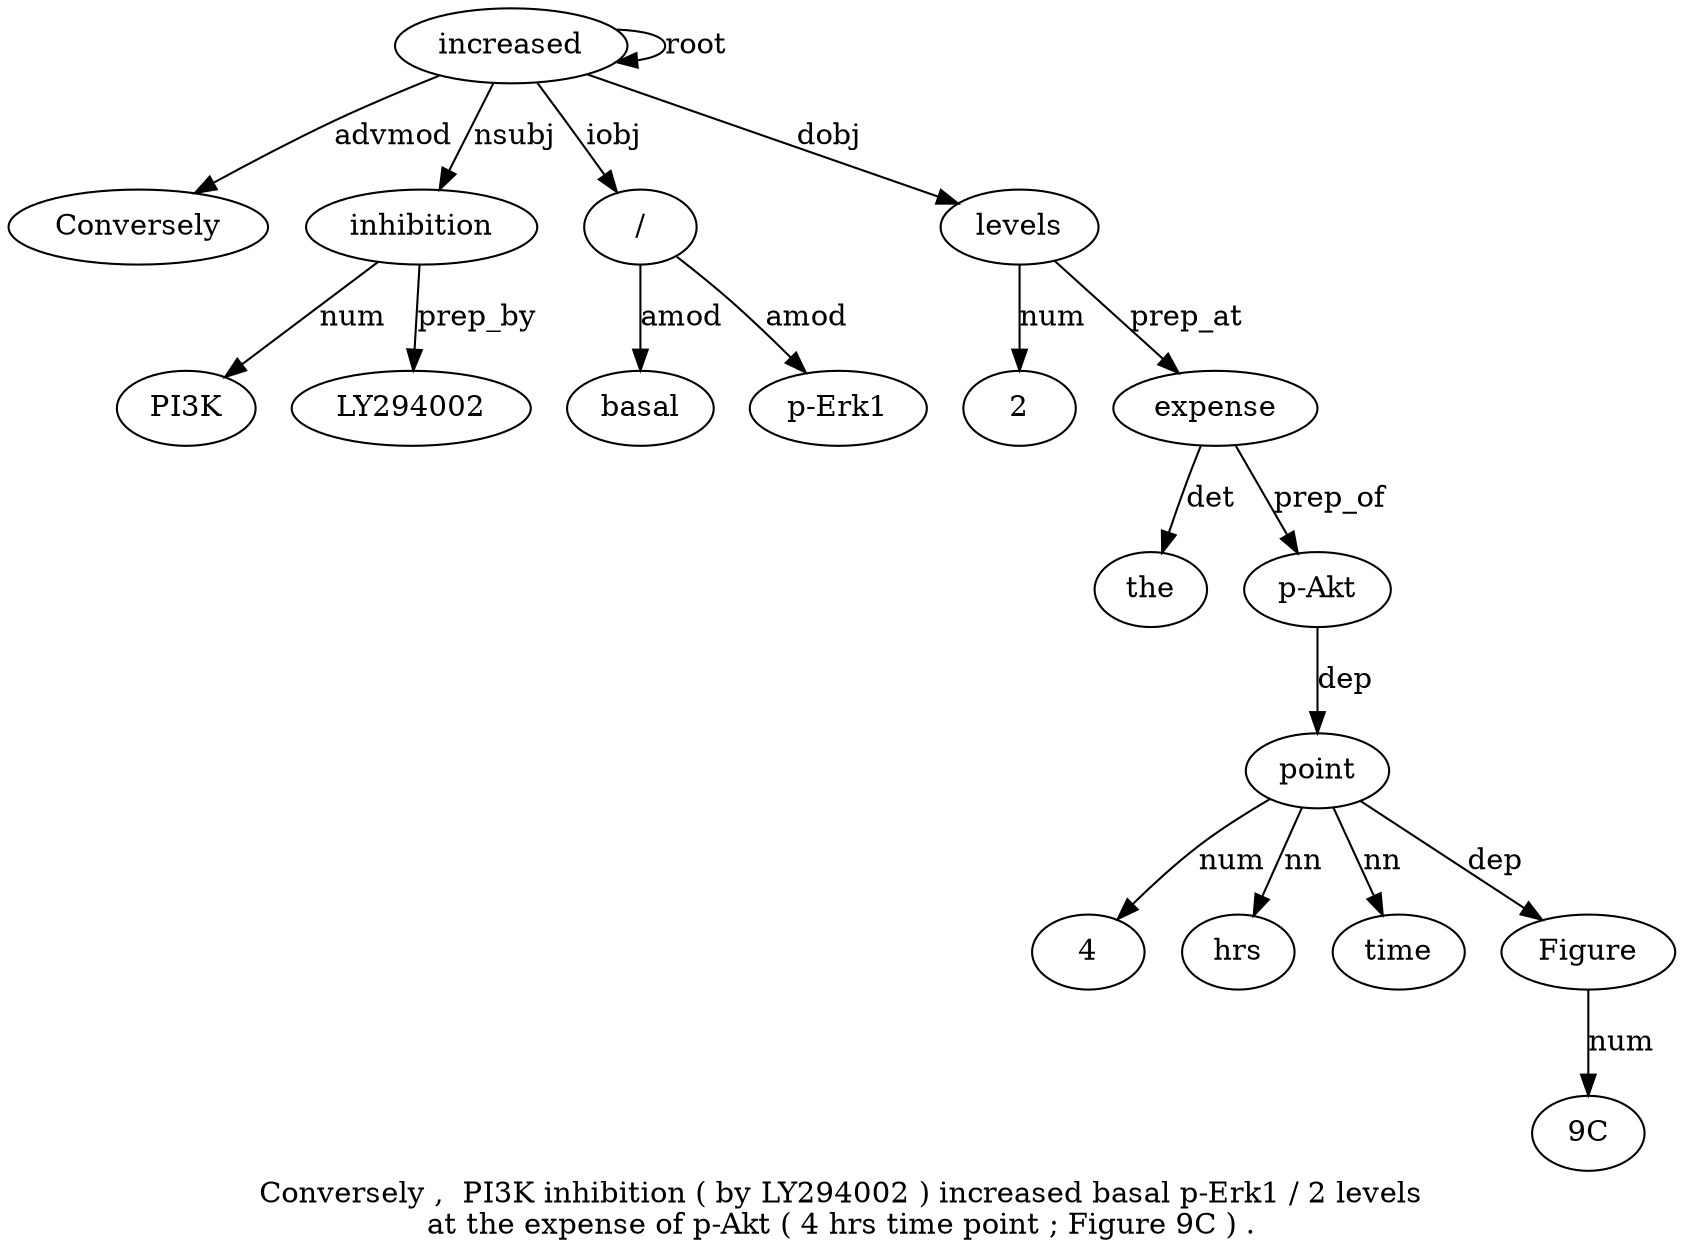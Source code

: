 digraph "Conversely ,  PI3K inhibition ( by LY294002 ) increased basal p-Erk1 / 2 levels at the expense of p-Akt ( 4 hrs time point ; Figure 9C ) ." {
label="Conversely ,  PI3K inhibition ( by LY294002 ) increased basal p-Erk1 / 2 levels
at the expense of p-Akt ( 4 hrs time point ; Figure 9C ) .";
increased9 [style=filled, fillcolor=white, label=increased];
Conversely1 [style=filled, fillcolor=white, label=Conversely];
increased9 -> Conversely1  [label=advmod];
inhibition4 [style=filled, fillcolor=white, label=inhibition];
PI3K [style=filled, fillcolor=white, label=PI3K];
inhibition4 -> PI3K  [label=num];
increased9 -> inhibition4  [label=nsubj];
LY2940027 [style=filled, fillcolor=white, label=LY294002];
inhibition4 -> LY2940027  [label=prep_by];
increased9 -> increased9  [label=root];
"/12" [style=filled, fillcolor=white, label="/"];
basal10 [style=filled, fillcolor=white, label=basal];
"/12" -> basal10  [label=amod];
"p-Erk1" [style=filled, fillcolor=white, label="p-Erk1"];
"/12" -> "p-Erk1"  [label=amod];
increased9 -> "/12"  [label=iobj];
levels14 [style=filled, fillcolor=white, label=levels];
213 [style=filled, fillcolor=white, label=2];
levels14 -> 213  [label=num];
increased9 -> levels14  [label=dobj];
expense17 [style=filled, fillcolor=white, label=expense];
the16 [style=filled, fillcolor=white, label=the];
expense17 -> the16  [label=det];
levels14 -> expense17  [label=prep_at];
"p-Akt19" [style=filled, fillcolor=white, label="p-Akt"];
expense17 -> "p-Akt19"  [label=prep_of];
point24 [style=filled, fillcolor=white, label=point];
421 [style=filled, fillcolor=white, label=4];
point24 -> 421  [label=num];
hrs22 [style=filled, fillcolor=white, label=hrs];
point24 -> hrs22  [label=nn];
time23 [style=filled, fillcolor=white, label=time];
point24 -> time23  [label=nn];
"p-Akt19" -> point24  [label=dep];
Figure26 [style=filled, fillcolor=white, label=Figure];
point24 -> Figure26  [label=dep];
"9C27" [style=filled, fillcolor=white, label="9C"];
Figure26 -> "9C27"  [label=num];
}
